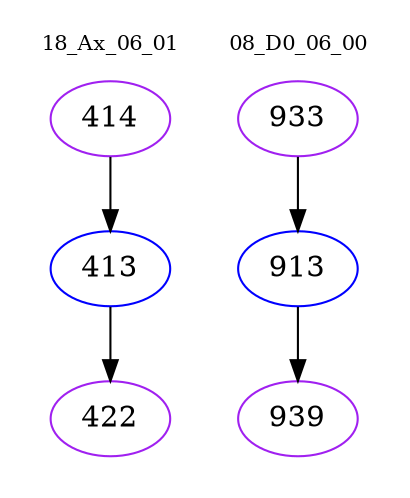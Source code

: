 digraph{
subgraph cluster_0 {
color = white
label = "18_Ax_06_01";
fontsize=10;
T0_414 [label="414", color="purple"]
T0_414 -> T0_413 [color="black"]
T0_413 [label="413", color="blue"]
T0_413 -> T0_422 [color="black"]
T0_422 [label="422", color="purple"]
}
subgraph cluster_1 {
color = white
label = "08_D0_06_00";
fontsize=10;
T1_933 [label="933", color="purple"]
T1_933 -> T1_913 [color="black"]
T1_913 [label="913", color="blue"]
T1_913 -> T1_939 [color="black"]
T1_939 [label="939", color="purple"]
}
}

